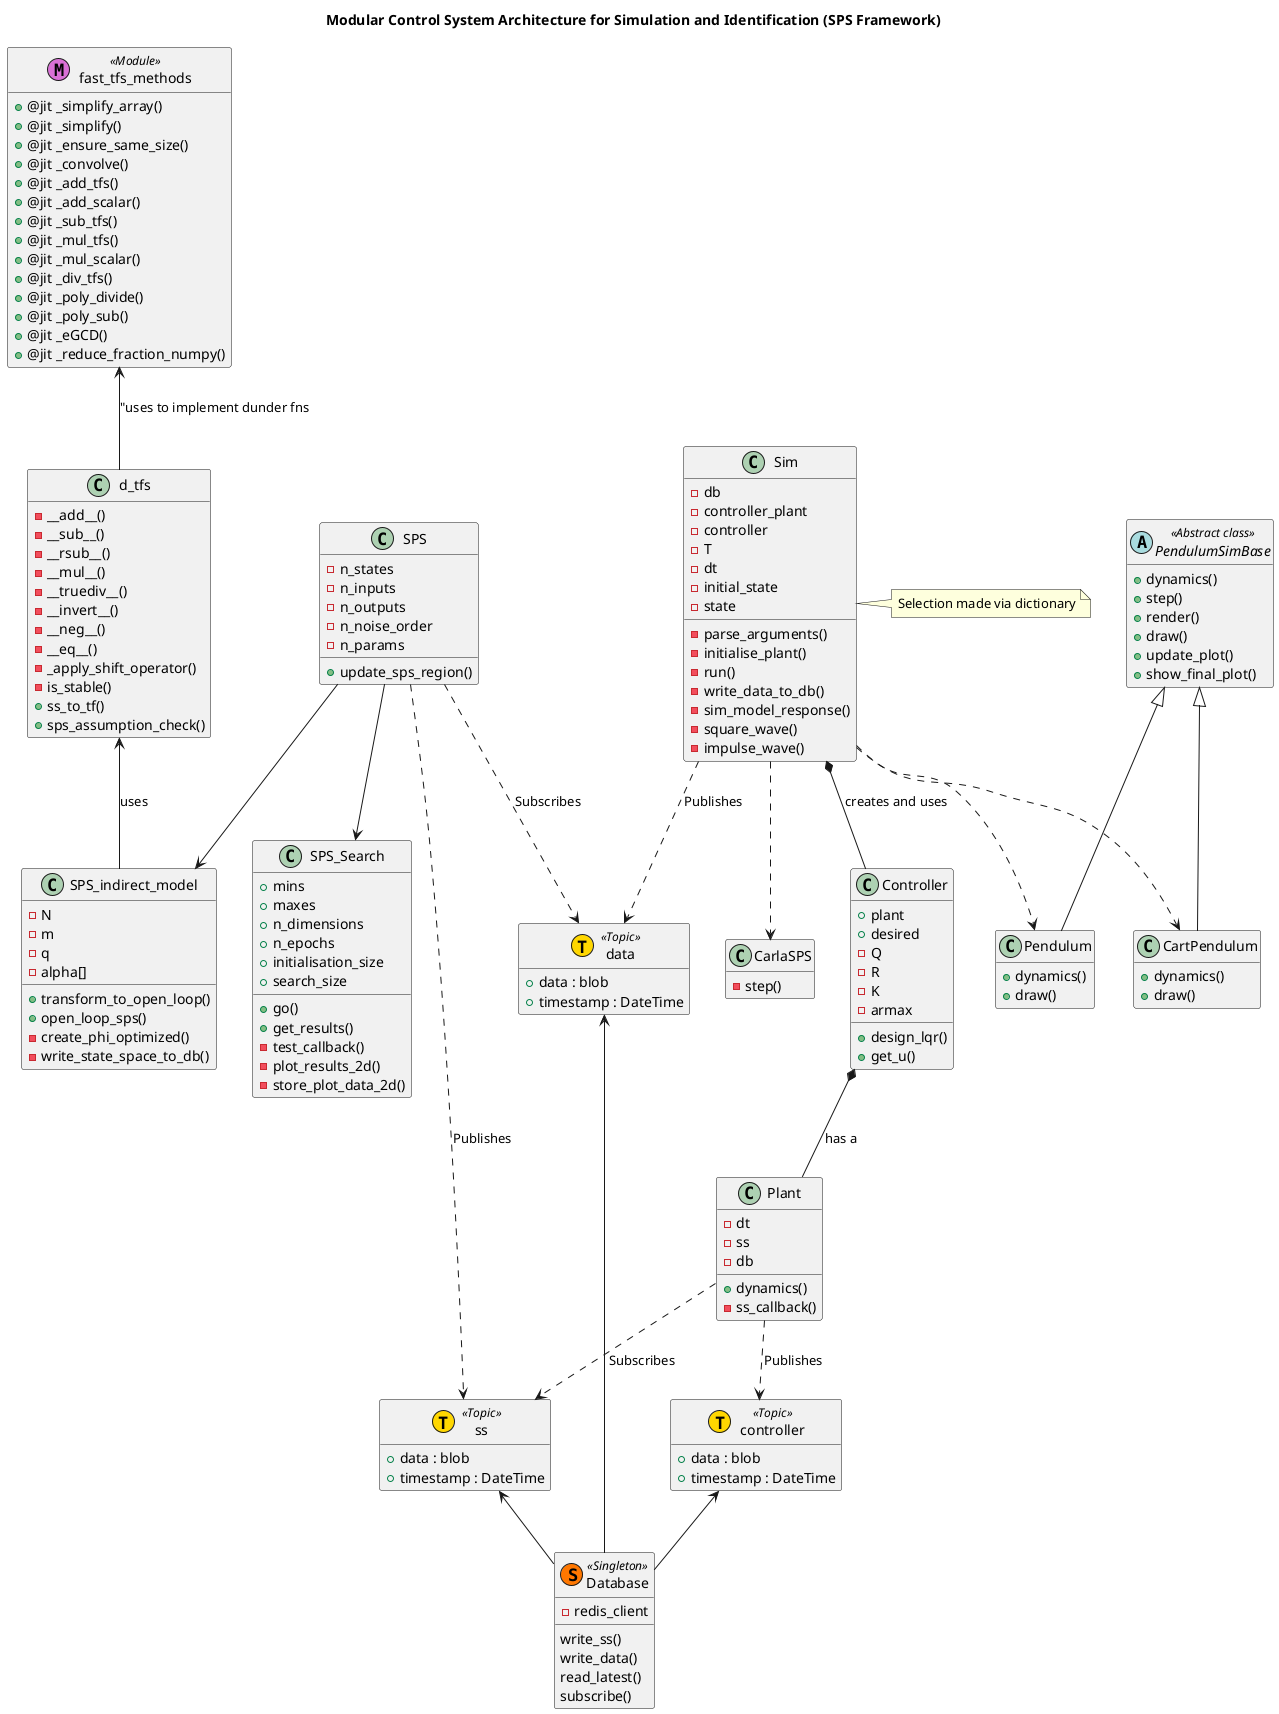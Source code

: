 @startuml
title Modular Control System Architecture for Simulation and Identification (SPS Framework)
' SPS '

class fast_tfs_methods << (M,orchid) Module >> {
    + @jit _simplify_array()
    + @jit _simplify()
    + @jit _ensure_same_size()
    + @jit _convolve()
    + @jit _add_tfs()
    + @jit _add_scalar()
    + @jit _sub_tfs()
    + @jit _mul_tfs()
    + @jit _mul_scalar()
    + @jit _div_tfs()
    + @jit _poly_divide()
    + @jit _poly_sub()
    + @jit _eGCD()
    + @jit _reduce_fraction_numpy()
}

' Representing the main class '
class d_tfs {
    - __add__()
    - __sub__()
    - __rsub__()
    - __mul__()
    - __truediv__()
    - __invert__()
    - __neg__()
    - __eq__()
    - _apply_shift_operator()
    - is_stable()
    + ss_to_tf()
    + sps_assumption_check()
}

class SPS_indirect_model{
    - N
    - m
    - q
    - alpha[]

    + transform_to_open_loop()
    + open_loop_sps()
    - create_phi_optimized()
    - write_state_space_to_db()
}

d_tfs -up-> fast_tfs_methods : "uses to implement dunder fns
SPS_indirect_model -up-> d_tfs : "uses"

class SPS {
    - n_states
    - n_inputs
    - n_outputs
    - n_noise_order
    - n_params
    + update_sps_region()
}

SPS ..> data : "Subscribes"
SPS ....> ss : "Publishes"
SPS --> SPS_indirect_model
SPS --> SPS_Search


class SPS_Search {
    + mins
    + maxes
    + n_dimensions
    + n_epochs
    + initialisation_size
    + search_size

    + go()
    + get_results()
    - test_callback()
    - plot_results_2d()
    - store_plot_data_2d()
}




' Control '
' class Observer {
'     + P
'     + Q
'     + R
'     + C
'     + L
'     + window_size
'     + epsilon
'     {method} update()
'     {method} estimate_measurement_covariance()
'     {method} estimate_process_covariance()
' }

class Controller {
    + plant
    + desired
    - Q
    - R
    - K
    - armax
    + design_lqr()
    + get_u()
}

class Plant {
    - dt
    - ss
    - db
    + dynamics()
    - ss_callback()
}

class CarlaSPS {
    - step()
}

Controller *-- Plant : "has a"
Plant ..> ss : "Subscribes"
Plant ..> controller : "Publishes"


' Simulation '

class Sim {
    - db
    - controller_plant
    - controller
    - T
    - dt
    - initial_state
    - state

    - parse_arguments()
    - initialise_plant()
    - run()
    - write_data_to_db()
    - sim_model_response()
    - square_wave()
    - impulse_wave()
}

Sim ..> CarlaSPS 
Sim ..> Pendulum 
Sim ..> CartPendulum 

note right of Sim
  Selection made via dictionary
end note


Sim *-- Controller : "creates and uses"
Sim ..> data : "Publishes"

abstract class PendulumSimBase <<Abstract class>> {
    + dynamics()
    + step()
    + render()
    + draw()
    + update_plot()
    + show_final_plot()
}

class Pendulum extends PendulumSimBase {
    + dynamics()
    + draw()
}

class CartPendulum extends PendulumSimBase {
    + dynamics()
    + draw()
}



' Database classes '
class Database  << (S,#FF7700) Singleton >> {
    - redis_client
    {method} write_ss()
    {method} write_data()
    {method} read_latest()
    {method} subscribe()
}

class ss  << (T,gold) Topic >> {
    + data : blob
    + timestamp : DateTime
}
class data << (T,gold) Topic >> {
    + data : blob
    + timestamp : DateTime
}

class controller << (T,gold) Topic >> {
    + data : blob
    + timestamp : DateTime

}

Database -up-> ss
Database -up-> data
Database -up-> controller


hide empty members
@enduml